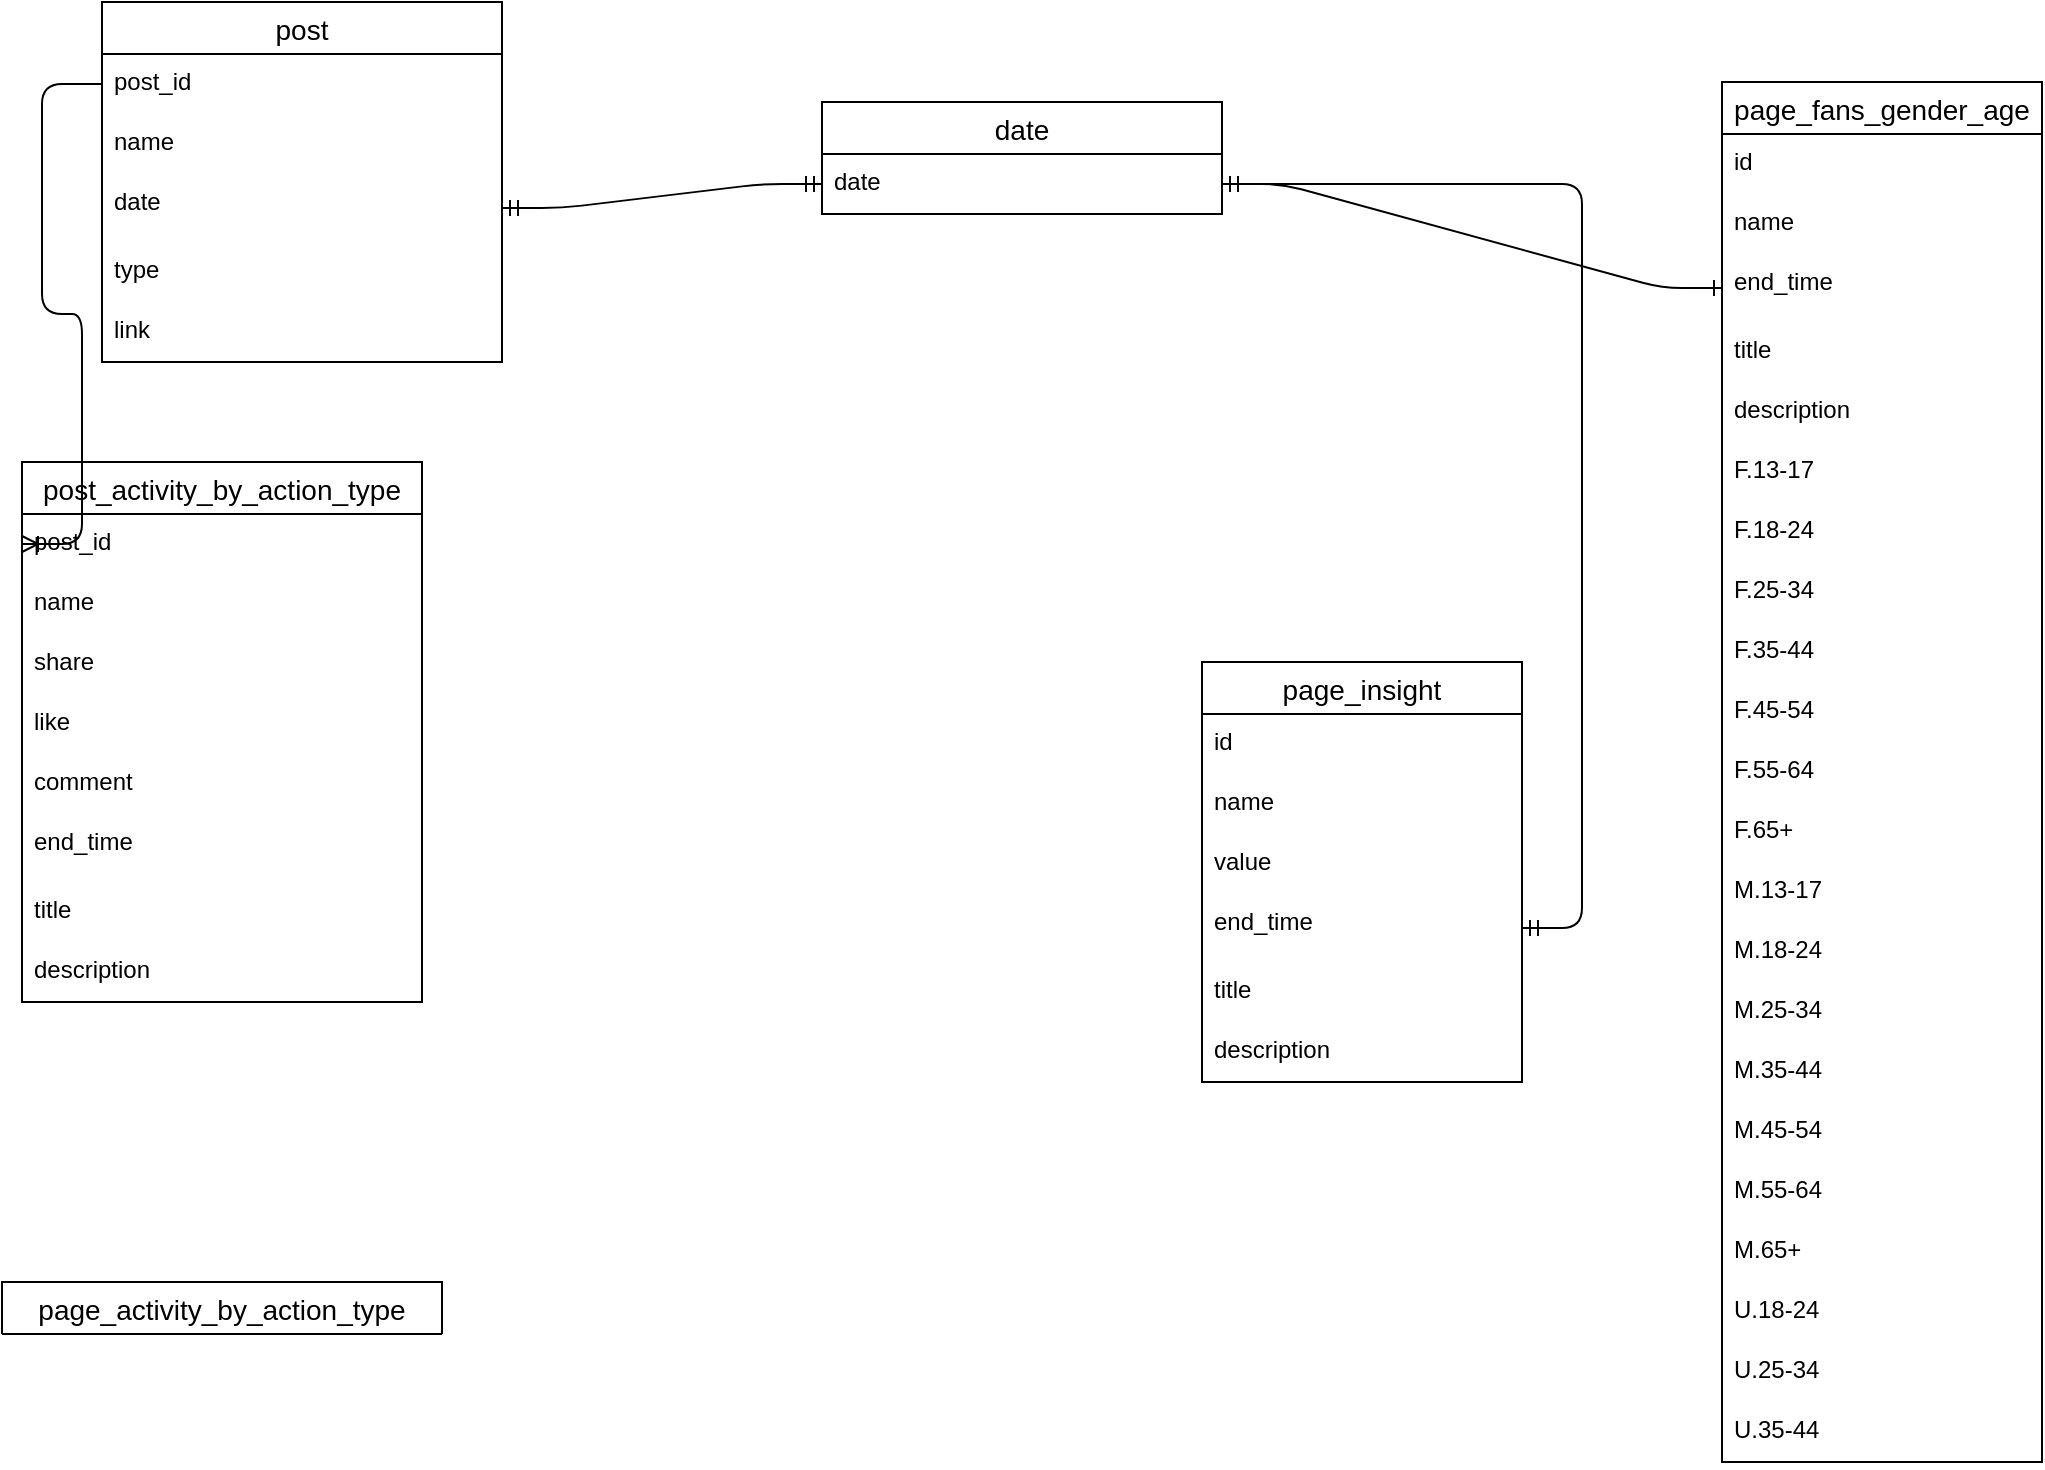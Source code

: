<mxfile version="14.5.10" type="device"><diagram name="Page-1" id="9f46799a-70d6-7492-0946-bef42562c5a5"><mxGraphModel dx="1422" dy="1644" grid="1" gridSize="10" guides="1" tooltips="1" connect="1" arrows="1" fold="1" page="1" pageScale="1" pageWidth="1100" pageHeight="850" background="#ffffff" math="0" shadow="0"><root><mxCell id="0"/><mxCell id="1" parent="0"/><mxCell id="Qaj15eDPL2uho9vwsbNI-11" value="page_insight" style="swimlane;fontStyle=0;childLayout=stackLayout;horizontal=1;startSize=26;horizontalStack=0;resizeParent=1;resizeParentMax=0;resizeLast=0;collapsible=1;marginBottom=0;align=center;fontSize=14;" parent="1" vertex="1"><mxGeometry x="630" y="320" width="160" height="210" as="geometry"/></mxCell><mxCell id="Qaj15eDPL2uho9vwsbNI-12" value="id" style="text;strokeColor=none;fillColor=none;spacingLeft=4;spacingRight=4;overflow=hidden;rotatable=0;points=[[0,0.5],[1,0.5]];portConstraint=eastwest;fontSize=12;" parent="Qaj15eDPL2uho9vwsbNI-11" vertex="1"><mxGeometry y="26" width="160" height="30" as="geometry"/></mxCell><mxCell id="Qaj15eDPL2uho9vwsbNI-13" value="name" style="text;strokeColor=none;fillColor=none;spacingLeft=4;spacingRight=4;overflow=hidden;rotatable=0;points=[[0,0.5],[1,0.5]];portConstraint=eastwest;fontSize=12;" parent="Qaj15eDPL2uho9vwsbNI-11" vertex="1"><mxGeometry y="56" width="160" height="30" as="geometry"/></mxCell><mxCell id="Qaj15eDPL2uho9vwsbNI-15" value="value" style="text;strokeColor=none;fillColor=none;spacingLeft=4;spacingRight=4;overflow=hidden;rotatable=0;points=[[0,0.5],[1,0.5]];portConstraint=eastwest;fontSize=12;" parent="Qaj15eDPL2uho9vwsbNI-11" vertex="1"><mxGeometry y="86" width="160" height="30" as="geometry"/></mxCell><mxCell id="Qaj15eDPL2uho9vwsbNI-14" value="end_time" style="text;strokeColor=none;fillColor=none;spacingLeft=4;spacingRight=4;overflow=hidden;rotatable=0;points=[[0,0.5],[1,0.5]];portConstraint=eastwest;fontSize=12;" parent="Qaj15eDPL2uho9vwsbNI-11" vertex="1"><mxGeometry y="116" width="160" height="34" as="geometry"/></mxCell><mxCell id="Qaj15eDPL2uho9vwsbNI-17" value="title" style="text;strokeColor=none;fillColor=none;spacingLeft=4;spacingRight=4;overflow=hidden;rotatable=0;points=[[0,0.5],[1,0.5]];portConstraint=eastwest;fontSize=12;" parent="Qaj15eDPL2uho9vwsbNI-11" vertex="1"><mxGeometry y="150" width="160" height="30" as="geometry"/></mxCell><mxCell id="Qaj15eDPL2uho9vwsbNI-18" value="description" style="text;strokeColor=none;fillColor=none;spacingLeft=4;spacingRight=4;overflow=hidden;rotatable=0;points=[[0,0.5],[1,0.5]];portConstraint=eastwest;fontSize=12;" parent="Qaj15eDPL2uho9vwsbNI-11" vertex="1"><mxGeometry y="180" width="160" height="30" as="geometry"/></mxCell><mxCell id="Qaj15eDPL2uho9vwsbNI-19" value="page_fans_gender_age" style="swimlane;fontStyle=0;childLayout=stackLayout;horizontal=1;startSize=26;horizontalStack=0;resizeParent=1;resizeParentMax=0;resizeLast=0;collapsible=1;marginBottom=0;align=center;fontSize=14;" parent="1" vertex="1"><mxGeometry x="890" y="30" width="160" height="690" as="geometry"/></mxCell><mxCell id="Qaj15eDPL2uho9vwsbNI-20" value="id" style="text;strokeColor=none;fillColor=none;spacingLeft=4;spacingRight=4;overflow=hidden;rotatable=0;points=[[0,0.5],[1,0.5]];portConstraint=eastwest;fontSize=12;" parent="Qaj15eDPL2uho9vwsbNI-19" vertex="1"><mxGeometry y="26" width="160" height="30" as="geometry"/></mxCell><mxCell id="Qaj15eDPL2uho9vwsbNI-21" value="name" style="text;strokeColor=none;fillColor=none;spacingLeft=4;spacingRight=4;overflow=hidden;rotatable=0;points=[[0,0.5],[1,0.5]];portConstraint=eastwest;fontSize=12;" parent="Qaj15eDPL2uho9vwsbNI-19" vertex="1"><mxGeometry y="56" width="160" height="30" as="geometry"/></mxCell><mxCell id="Qaj15eDPL2uho9vwsbNI-23" value="end_time" style="text;strokeColor=none;fillColor=none;spacingLeft=4;spacingRight=4;overflow=hidden;rotatable=0;points=[[0,0.5],[1,0.5]];portConstraint=eastwest;fontSize=12;" parent="Qaj15eDPL2uho9vwsbNI-19" vertex="1"><mxGeometry y="86" width="160" height="34" as="geometry"/></mxCell><mxCell id="Qaj15eDPL2uho9vwsbNI-24" value="title" style="text;strokeColor=none;fillColor=none;spacingLeft=4;spacingRight=4;overflow=hidden;rotatable=0;points=[[0,0.5],[1,0.5]];portConstraint=eastwest;fontSize=12;" parent="Qaj15eDPL2uho9vwsbNI-19" vertex="1"><mxGeometry y="120" width="160" height="30" as="geometry"/></mxCell><mxCell id="Qaj15eDPL2uho9vwsbNI-25" value="description" style="text;strokeColor=none;fillColor=none;spacingLeft=4;spacingRight=4;overflow=hidden;rotatable=0;points=[[0,0.5],[1,0.5]];portConstraint=eastwest;fontSize=12;" parent="Qaj15eDPL2uho9vwsbNI-19" vertex="1"><mxGeometry y="150" width="160" height="30" as="geometry"/></mxCell><mxCell id="Qaj15eDPL2uho9vwsbNI-22" value="F.13-17" style="text;strokeColor=none;fillColor=none;spacingLeft=4;spacingRight=4;overflow=hidden;rotatable=0;points=[[0,0.5],[1,0.5]];portConstraint=eastwest;fontSize=12;" parent="Qaj15eDPL2uho9vwsbNI-19" vertex="1"><mxGeometry y="180" width="160" height="30" as="geometry"/></mxCell><mxCell id="Qaj15eDPL2uho9vwsbNI-41" value="F.18-24" style="text;strokeColor=none;fillColor=none;spacingLeft=4;spacingRight=4;overflow=hidden;rotatable=0;points=[[0,0.5],[1,0.5]];portConstraint=eastwest;fontSize=12;" parent="Qaj15eDPL2uho9vwsbNI-19" vertex="1"><mxGeometry y="210" width="160" height="30" as="geometry"/></mxCell><mxCell id="Qaj15eDPL2uho9vwsbNI-40" value="F.25-34" style="text;strokeColor=none;fillColor=none;spacingLeft=4;spacingRight=4;overflow=hidden;rotatable=0;points=[[0,0.5],[1,0.5]];portConstraint=eastwest;fontSize=12;" parent="Qaj15eDPL2uho9vwsbNI-19" vertex="1"><mxGeometry y="240" width="160" height="30" as="geometry"/></mxCell><mxCell id="Qaj15eDPL2uho9vwsbNI-43" value="F.35-44" style="text;strokeColor=none;fillColor=none;spacingLeft=4;spacingRight=4;overflow=hidden;rotatable=0;points=[[0,0.5],[1,0.5]];portConstraint=eastwest;fontSize=12;" parent="Qaj15eDPL2uho9vwsbNI-19" vertex="1"><mxGeometry y="270" width="160" height="30" as="geometry"/></mxCell><mxCell id="Qaj15eDPL2uho9vwsbNI-42" value="F.45-54" style="text;strokeColor=none;fillColor=none;spacingLeft=4;spacingRight=4;overflow=hidden;rotatable=0;points=[[0,0.5],[1,0.5]];portConstraint=eastwest;fontSize=12;" parent="Qaj15eDPL2uho9vwsbNI-19" vertex="1"><mxGeometry y="300" width="160" height="30" as="geometry"/></mxCell><mxCell id="Qaj15eDPL2uho9vwsbNI-45" value="F.55-64" style="text;strokeColor=none;fillColor=none;spacingLeft=4;spacingRight=4;overflow=hidden;rotatable=0;points=[[0,0.5],[1,0.5]];portConstraint=eastwest;fontSize=12;" parent="Qaj15eDPL2uho9vwsbNI-19" vertex="1"><mxGeometry y="330" width="160" height="30" as="geometry"/></mxCell><mxCell id="Qaj15eDPL2uho9vwsbNI-44" value="F.65+" style="text;strokeColor=none;fillColor=none;spacingLeft=4;spacingRight=4;overflow=hidden;rotatable=0;points=[[0,0.5],[1,0.5]];portConstraint=eastwest;fontSize=12;" parent="Qaj15eDPL2uho9vwsbNI-19" vertex="1"><mxGeometry y="360" width="160" height="30" as="geometry"/></mxCell><mxCell id="Qaj15eDPL2uho9vwsbNI-47" value="M.13-17" style="text;strokeColor=none;fillColor=none;spacingLeft=4;spacingRight=4;overflow=hidden;rotatable=0;points=[[0,0.5],[1,0.5]];portConstraint=eastwest;fontSize=12;" parent="Qaj15eDPL2uho9vwsbNI-19" vertex="1"><mxGeometry y="390" width="160" height="30" as="geometry"/></mxCell><mxCell id="Qaj15eDPL2uho9vwsbNI-48" value="M.18-24" style="text;strokeColor=none;fillColor=none;spacingLeft=4;spacingRight=4;overflow=hidden;rotatable=0;points=[[0,0.5],[1,0.5]];portConstraint=eastwest;fontSize=12;" parent="Qaj15eDPL2uho9vwsbNI-19" vertex="1"><mxGeometry y="420" width="160" height="30" as="geometry"/></mxCell><mxCell id="Qaj15eDPL2uho9vwsbNI-49" value="M.25-34" style="text;strokeColor=none;fillColor=none;spacingLeft=4;spacingRight=4;overflow=hidden;rotatable=0;points=[[0,0.5],[1,0.5]];portConstraint=eastwest;fontSize=12;" parent="Qaj15eDPL2uho9vwsbNI-19" vertex="1"><mxGeometry y="450" width="160" height="30" as="geometry"/></mxCell><mxCell id="Qaj15eDPL2uho9vwsbNI-50" value="M.35-44" style="text;strokeColor=none;fillColor=none;spacingLeft=4;spacingRight=4;overflow=hidden;rotatable=0;points=[[0,0.5],[1,0.5]];portConstraint=eastwest;fontSize=12;" parent="Qaj15eDPL2uho9vwsbNI-19" vertex="1"><mxGeometry y="480" width="160" height="30" as="geometry"/></mxCell><mxCell id="Qaj15eDPL2uho9vwsbNI-51" value="M.45-54" style="text;strokeColor=none;fillColor=none;spacingLeft=4;spacingRight=4;overflow=hidden;rotatable=0;points=[[0,0.5],[1,0.5]];portConstraint=eastwest;fontSize=12;" parent="Qaj15eDPL2uho9vwsbNI-19" vertex="1"><mxGeometry y="510" width="160" height="30" as="geometry"/></mxCell><mxCell id="Qaj15eDPL2uho9vwsbNI-46" value="M.55-64" style="text;strokeColor=none;fillColor=none;spacingLeft=4;spacingRight=4;overflow=hidden;rotatable=0;points=[[0,0.5],[1,0.5]];portConstraint=eastwest;fontSize=12;" parent="Qaj15eDPL2uho9vwsbNI-19" vertex="1"><mxGeometry y="540" width="160" height="30" as="geometry"/></mxCell><mxCell id="Qaj15eDPL2uho9vwsbNI-53" value="M.65+" style="text;strokeColor=none;fillColor=none;spacingLeft=4;spacingRight=4;overflow=hidden;rotatable=0;points=[[0,0.5],[1,0.5]];portConstraint=eastwest;fontSize=12;" parent="Qaj15eDPL2uho9vwsbNI-19" vertex="1"><mxGeometry y="570" width="160" height="30" as="geometry"/></mxCell><mxCell id="Qaj15eDPL2uho9vwsbNI-54" value="U.18-24" style="text;strokeColor=none;fillColor=none;spacingLeft=4;spacingRight=4;overflow=hidden;rotatable=0;points=[[0,0.5],[1,0.5]];portConstraint=eastwest;fontSize=12;" parent="Qaj15eDPL2uho9vwsbNI-19" vertex="1"><mxGeometry y="600" width="160" height="30" as="geometry"/></mxCell><mxCell id="Qaj15eDPL2uho9vwsbNI-55" value="U.25-34" style="text;strokeColor=none;fillColor=none;spacingLeft=4;spacingRight=4;overflow=hidden;rotatable=0;points=[[0,0.5],[1,0.5]];portConstraint=eastwest;fontSize=12;" parent="Qaj15eDPL2uho9vwsbNI-19" vertex="1"><mxGeometry y="630" width="160" height="30" as="geometry"/></mxCell><mxCell id="Qaj15eDPL2uho9vwsbNI-56" value="U.35-44" style="text;strokeColor=none;fillColor=none;spacingLeft=4;spacingRight=4;overflow=hidden;rotatable=0;points=[[0,0.5],[1,0.5]];portConstraint=eastwest;fontSize=12;" parent="Qaj15eDPL2uho9vwsbNI-19" vertex="1"><mxGeometry y="660" width="160" height="30" as="geometry"/></mxCell><mxCell id="Qaj15eDPL2uho9vwsbNI-26" value="page_activity_by_action_type" style="swimlane;fontStyle=0;childLayout=stackLayout;horizontal=1;startSize=26;horizontalStack=0;resizeParent=1;resizeParentMax=0;resizeLast=0;collapsible=1;marginBottom=0;align=center;fontSize=14;" parent="1" vertex="1" collapsed="1"><mxGeometry x="30" y="630" width="220" height="26" as="geometry"><mxRectangle x="270" y="400" width="200" height="210" as="alternateBounds"/></mxGeometry></mxCell><mxCell id="Qaj15eDPL2uho9vwsbNI-27" value="id" style="text;strokeColor=none;fillColor=none;spacingLeft=4;spacingRight=4;overflow=hidden;rotatable=0;points=[[0,0.5],[1,0.5]];portConstraint=eastwest;fontSize=12;" parent="Qaj15eDPL2uho9vwsbNI-26" vertex="1"><mxGeometry y="26" width="220" height="30" as="geometry"/></mxCell><mxCell id="Qaj15eDPL2uho9vwsbNI-28" value="name" style="text;strokeColor=none;fillColor=none;spacingLeft=4;spacingRight=4;overflow=hidden;rotatable=0;points=[[0,0.5],[1,0.5]];portConstraint=eastwest;fontSize=12;" parent="Qaj15eDPL2uho9vwsbNI-26" vertex="1"><mxGeometry y="56" width="220" height="30" as="geometry"/></mxCell><mxCell id="Qaj15eDPL2uho9vwsbNI-29" value="value" style="text;strokeColor=none;fillColor=none;spacingLeft=4;spacingRight=4;overflow=hidden;rotatable=0;points=[[0,0.5],[1,0.5]];portConstraint=eastwest;fontSize=12;" parent="Qaj15eDPL2uho9vwsbNI-26" vertex="1"><mxGeometry y="86" width="220" height="30" as="geometry"/></mxCell><mxCell id="Qaj15eDPL2uho9vwsbNI-30" value="end_time" style="text;strokeColor=none;fillColor=none;spacingLeft=4;spacingRight=4;overflow=hidden;rotatable=0;points=[[0,0.5],[1,0.5]];portConstraint=eastwest;fontSize=12;" parent="Qaj15eDPL2uho9vwsbNI-26" vertex="1"><mxGeometry y="116" width="220" height="34" as="geometry"/></mxCell><mxCell id="Qaj15eDPL2uho9vwsbNI-31" value="title" style="text;strokeColor=none;fillColor=none;spacingLeft=4;spacingRight=4;overflow=hidden;rotatable=0;points=[[0,0.5],[1,0.5]];portConstraint=eastwest;fontSize=12;" parent="Qaj15eDPL2uho9vwsbNI-26" vertex="1"><mxGeometry y="150" width="220" height="30" as="geometry"/></mxCell><mxCell id="Qaj15eDPL2uho9vwsbNI-32" value="description" style="text;strokeColor=none;fillColor=none;spacingLeft=4;spacingRight=4;overflow=hidden;rotatable=0;points=[[0,0.5],[1,0.5]];portConstraint=eastwest;fontSize=12;" parent="Qaj15eDPL2uho9vwsbNI-26" vertex="1"><mxGeometry y="180" width="220" height="30" as="geometry"/></mxCell><mxCell id="Qaj15eDPL2uho9vwsbNI-33" value="post_activity_by_action_type" style="swimlane;fontStyle=0;childLayout=stackLayout;horizontal=1;startSize=26;horizontalStack=0;resizeParent=1;resizeParentMax=0;resizeLast=0;collapsible=1;marginBottom=0;align=center;fontSize=14;" parent="1" vertex="1"><mxGeometry x="40" y="220" width="200" height="270" as="geometry"/></mxCell><mxCell id="Qaj15eDPL2uho9vwsbNI-34" value="post_id" style="text;strokeColor=none;fillColor=none;spacingLeft=4;spacingRight=4;overflow=hidden;rotatable=0;points=[[0,0.5],[1,0.5]];portConstraint=eastwest;fontSize=12;" parent="Qaj15eDPL2uho9vwsbNI-33" vertex="1"><mxGeometry y="26" width="200" height="30" as="geometry"/></mxCell><mxCell id="Qaj15eDPL2uho9vwsbNI-35" value="name" style="text;strokeColor=none;fillColor=none;spacingLeft=4;spacingRight=4;overflow=hidden;rotatable=0;points=[[0,0.5],[1,0.5]];portConstraint=eastwest;fontSize=12;" parent="Qaj15eDPL2uho9vwsbNI-33" vertex="1"><mxGeometry y="56" width="200" height="30" as="geometry"/></mxCell><mxCell id="Qaj15eDPL2uho9vwsbNI-36" value="share" style="text;strokeColor=none;fillColor=none;spacingLeft=4;spacingRight=4;overflow=hidden;rotatable=0;points=[[0,0.5],[1,0.5]];portConstraint=eastwest;fontSize=12;" parent="Qaj15eDPL2uho9vwsbNI-33" vertex="1"><mxGeometry y="86" width="200" height="30" as="geometry"/></mxCell><mxCell id="Qaj15eDPL2uho9vwsbNI-57" value="like" style="text;strokeColor=none;fillColor=none;spacingLeft=4;spacingRight=4;overflow=hidden;rotatable=0;points=[[0,0.5],[1,0.5]];portConstraint=eastwest;fontSize=12;" parent="Qaj15eDPL2uho9vwsbNI-33" vertex="1"><mxGeometry y="116" width="200" height="30" as="geometry"/></mxCell><mxCell id="Qaj15eDPL2uho9vwsbNI-58" value="comment" style="text;strokeColor=none;fillColor=none;spacingLeft=4;spacingRight=4;overflow=hidden;rotatable=0;points=[[0,0.5],[1,0.5]];portConstraint=eastwest;fontSize=12;" parent="Qaj15eDPL2uho9vwsbNI-33" vertex="1"><mxGeometry y="146" width="200" height="30" as="geometry"/></mxCell><mxCell id="Qaj15eDPL2uho9vwsbNI-37" value="end_time" style="text;strokeColor=none;fillColor=none;spacingLeft=4;spacingRight=4;overflow=hidden;rotatable=0;points=[[0,0.5],[1,0.5]];portConstraint=eastwest;fontSize=12;" parent="Qaj15eDPL2uho9vwsbNI-33" vertex="1"><mxGeometry y="176" width="200" height="34" as="geometry"/></mxCell><mxCell id="Qaj15eDPL2uho9vwsbNI-38" value="title" style="text;strokeColor=none;fillColor=none;spacingLeft=4;spacingRight=4;overflow=hidden;rotatable=0;points=[[0,0.5],[1,0.5]];portConstraint=eastwest;fontSize=12;" parent="Qaj15eDPL2uho9vwsbNI-33" vertex="1"><mxGeometry y="210" width="200" height="30" as="geometry"/></mxCell><mxCell id="Qaj15eDPL2uho9vwsbNI-39" value="description" style="text;strokeColor=none;fillColor=none;spacingLeft=4;spacingRight=4;overflow=hidden;rotatable=0;points=[[0,0.5],[1,0.5]];portConstraint=eastwest;fontSize=12;" parent="Qaj15eDPL2uho9vwsbNI-33" vertex="1"><mxGeometry y="240" width="200" height="30" as="geometry"/></mxCell><mxCell id="Qaj15eDPL2uho9vwsbNI-60" value="post" style="swimlane;fontStyle=0;childLayout=stackLayout;horizontal=1;startSize=26;horizontalStack=0;resizeParent=1;resizeParentMax=0;resizeLast=0;collapsible=1;marginBottom=0;align=center;fontSize=14;" parent="1" vertex="1"><mxGeometry x="80" y="-10" width="200" height="180" as="geometry"/></mxCell><mxCell id="Qaj15eDPL2uho9vwsbNI-61" value="post_id" style="text;strokeColor=none;fillColor=none;spacingLeft=4;spacingRight=4;overflow=hidden;rotatable=0;points=[[0,0.5],[1,0.5]];portConstraint=eastwest;fontSize=12;" parent="Qaj15eDPL2uho9vwsbNI-60" vertex="1"><mxGeometry y="26" width="200" height="30" as="geometry"/></mxCell><mxCell id="Qaj15eDPL2uho9vwsbNI-62" value="name" style="text;strokeColor=none;fillColor=none;spacingLeft=4;spacingRight=4;overflow=hidden;rotatable=0;points=[[0,0.5],[1,0.5]];portConstraint=eastwest;fontSize=12;" parent="Qaj15eDPL2uho9vwsbNI-60" vertex="1"><mxGeometry y="56" width="200" height="30" as="geometry"/></mxCell><mxCell id="Qaj15eDPL2uho9vwsbNI-66" value="date" style="text;strokeColor=none;fillColor=none;spacingLeft=4;spacingRight=4;overflow=hidden;rotatable=0;points=[[0,0.5],[1,0.5]];portConstraint=eastwest;fontSize=12;" parent="Qaj15eDPL2uho9vwsbNI-60" vertex="1"><mxGeometry y="86" width="200" height="34" as="geometry"/></mxCell><mxCell id="Qaj15eDPL2uho9vwsbNI-67" value="type" style="text;strokeColor=none;fillColor=none;spacingLeft=4;spacingRight=4;overflow=hidden;rotatable=0;points=[[0,0.5],[1,0.5]];portConstraint=eastwest;fontSize=12;" parent="Qaj15eDPL2uho9vwsbNI-60" vertex="1"><mxGeometry y="120" width="200" height="30" as="geometry"/></mxCell><mxCell id="Qaj15eDPL2uho9vwsbNI-68" value="link" style="text;strokeColor=none;fillColor=none;spacingLeft=4;spacingRight=4;overflow=hidden;rotatable=0;points=[[0,0.5],[1,0.5]];portConstraint=eastwest;fontSize=12;" parent="Qaj15eDPL2uho9vwsbNI-60" vertex="1"><mxGeometry y="150" width="200" height="30" as="geometry"/></mxCell><mxCell id="Qaj15eDPL2uho9vwsbNI-69" value="date" style="swimlane;fontStyle=0;childLayout=stackLayout;horizontal=1;startSize=26;horizontalStack=0;resizeParent=1;resizeParentMax=0;resizeLast=0;collapsible=1;marginBottom=0;align=center;fontSize=14;" parent="1" vertex="1"><mxGeometry x="440" y="40" width="200" height="56" as="geometry"/></mxCell><mxCell id="Qaj15eDPL2uho9vwsbNI-70" value="date" style="text;strokeColor=none;fillColor=none;spacingLeft=4;spacingRight=4;overflow=hidden;rotatable=0;points=[[0,0.5],[1,0.5]];portConstraint=eastwest;fontSize=12;" parent="Qaj15eDPL2uho9vwsbNI-69" vertex="1"><mxGeometry y="26" width="200" height="30" as="geometry"/></mxCell><mxCell id="Qaj15eDPL2uho9vwsbNI-78" value="" style="edgeStyle=entityRelationEdgeStyle;fontSize=12;html=1;endArrow=ERoneToMany;entryX=0;entryY=0.5;entryDx=0;entryDy=0;" parent="1" source="Qaj15eDPL2uho9vwsbNI-61" target="Qaj15eDPL2uho9vwsbNI-34" edge="1"><mxGeometry width="100" height="100" relative="1" as="geometry"><mxPoint x="600" y="310" as="sourcePoint"/><mxPoint x="700" y="210" as="targetPoint"/></mxGeometry></mxCell><mxCell id="Qaj15eDPL2uho9vwsbNI-79" value="" style="edgeStyle=entityRelationEdgeStyle;fontSize=12;html=1;endArrow=ERone;endFill=1;entryX=0;entryY=0.5;entryDx=0;entryDy=0;" parent="1" source="Qaj15eDPL2uho9vwsbNI-70" target="Qaj15eDPL2uho9vwsbNI-23" edge="1"><mxGeometry width="100" height="100" relative="1" as="geometry"><mxPoint x="600" y="310" as="sourcePoint"/><mxPoint x="700" y="210" as="targetPoint"/></mxGeometry></mxCell><mxCell id="Qaj15eDPL2uho9vwsbNI-82" value="" style="edgeStyle=entityRelationEdgeStyle;fontSize=12;html=1;endArrow=ERmandOne;startArrow=ERmandOne;" parent="1" source="Qaj15eDPL2uho9vwsbNI-70" edge="1" target="Qaj15eDPL2uho9vwsbNI-14"><mxGeometry width="100" height="100" relative="1" as="geometry"><mxPoint x="190" y="240" as="sourcePoint"/><mxPoint x="290" y="473" as="targetPoint"/></mxGeometry></mxCell><mxCell id="Qaj15eDPL2uho9vwsbNI-83" value="" style="edgeStyle=entityRelationEdgeStyle;fontSize=12;html=1;endArrow=ERmandOne;startArrow=ERmandOne;exitX=1;exitY=0.5;exitDx=0;exitDy=0;entryX=0;entryY=0.5;entryDx=0;entryDy=0;" parent="1" source="Qaj15eDPL2uho9vwsbNI-66" target="Qaj15eDPL2uho9vwsbNI-70" edge="1"><mxGeometry width="100" height="100" relative="1" as="geometry"><mxPoint x="120" y="331" as="sourcePoint"/><mxPoint x="220" y="231" as="targetPoint"/></mxGeometry></mxCell></root></mxGraphModel></diagram></mxfile>